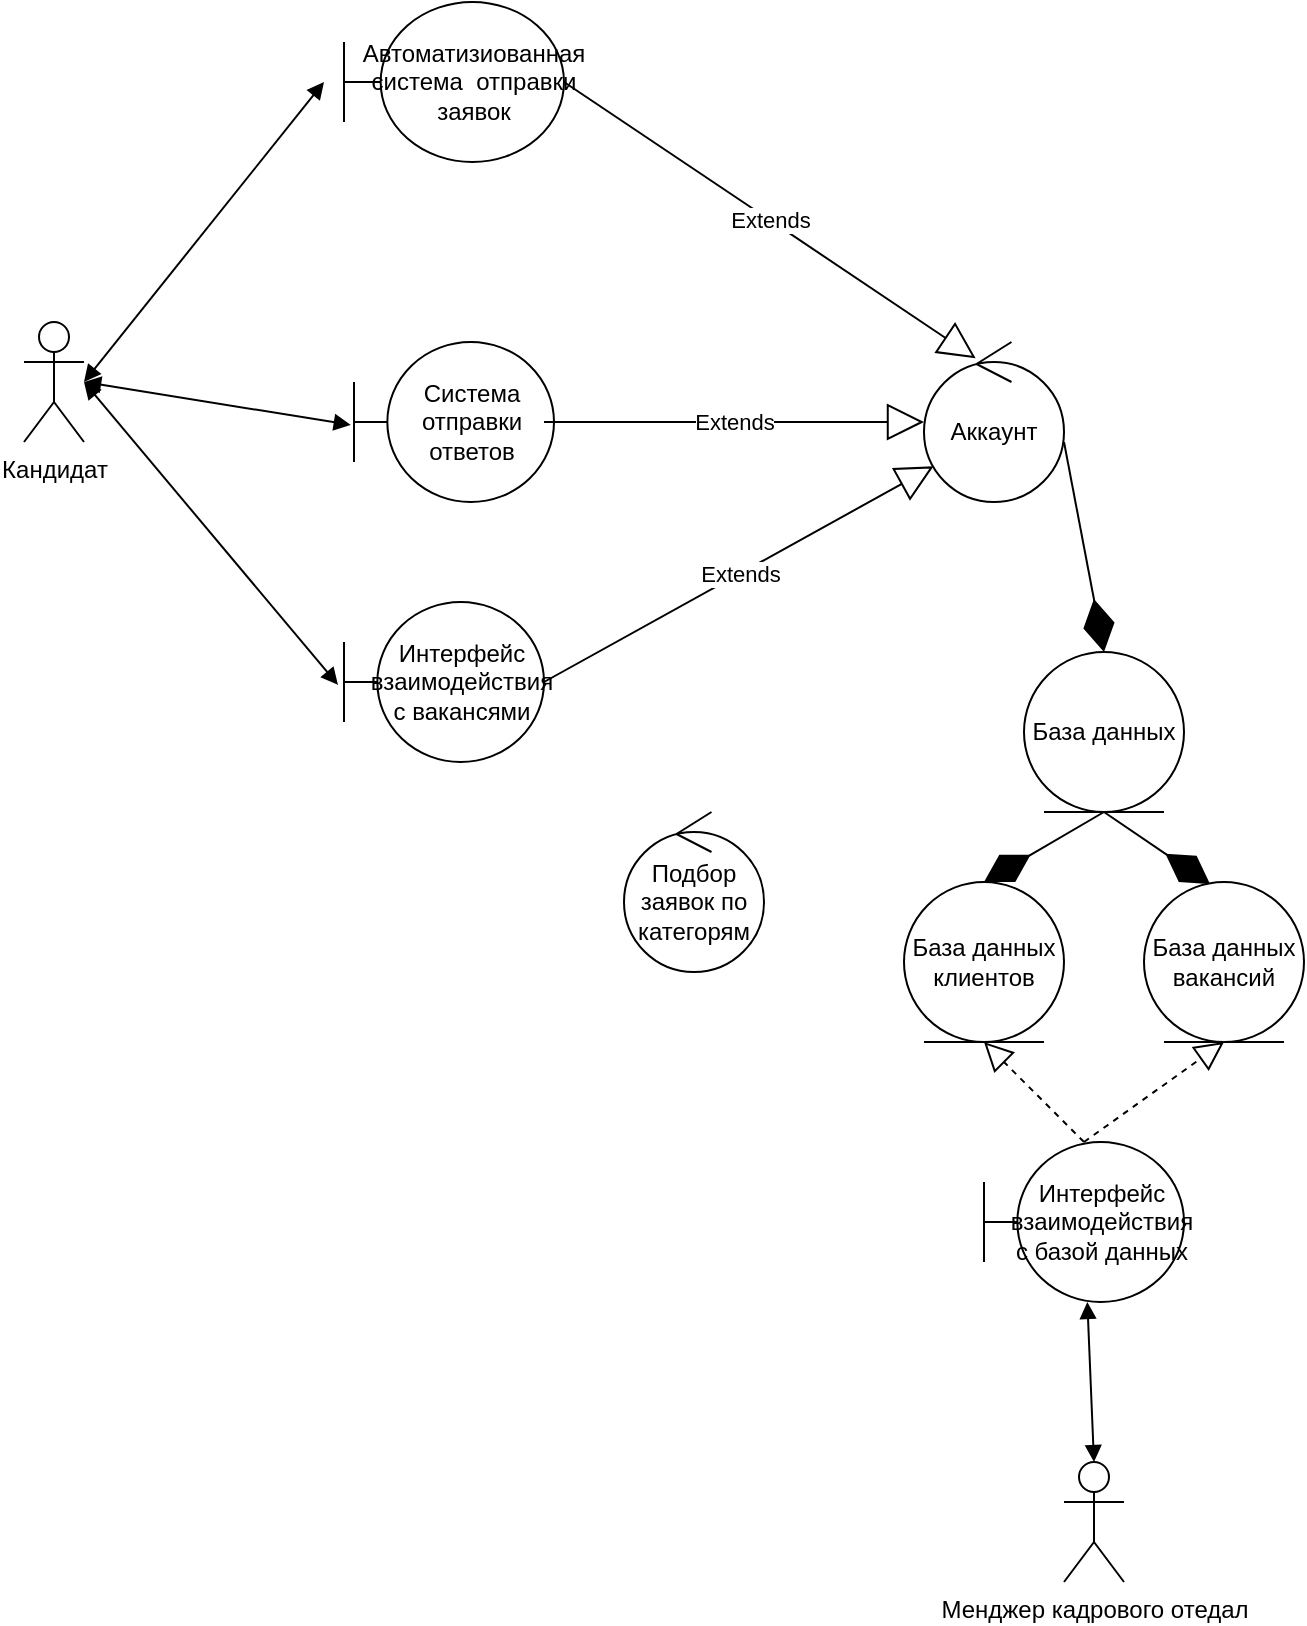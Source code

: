 <mxfile version="21.0.6" type="github">
  <diagram name="Страница 1" id="3Vng-rMggC7NnyUmlmvF">
    <mxGraphModel dx="796" dy="411" grid="1" gridSize="10" guides="1" tooltips="1" connect="1" arrows="1" fold="1" page="1" pageScale="1" pageWidth="827" pageHeight="1169" math="0" shadow="0">
      <root>
        <mxCell id="0" />
        <mxCell id="1" parent="0" />
        <mxCell id="OgM1AhuyftIS4sDw0Dng-1" value="Кандидат" style="shape=umlActor;verticalLabelPosition=bottom;verticalAlign=top;html=1;outlineConnect=0;" parent="1" vertex="1">
          <mxGeometry x="180" y="340" width="30" height="60" as="geometry" />
        </mxCell>
        <mxCell id="OgM1AhuyftIS4sDw0Dng-9" value="Аккаунт" style="ellipse;shape=umlControl;whiteSpace=wrap;html=1;shadow=0;" parent="1" vertex="1">
          <mxGeometry x="630" y="350" width="70" height="80" as="geometry" />
        </mxCell>
        <mxCell id="OgM1AhuyftIS4sDw0Dng-10" value="Автоматизиованная система&amp;nbsp; отправки заявок" style="shape=umlBoundary;whiteSpace=wrap;html=1;shadow=0;" parent="1" vertex="1">
          <mxGeometry x="340" y="180" width="110" height="80" as="geometry" />
        </mxCell>
        <mxCell id="OgM1AhuyftIS4sDw0Dng-12" value="Система отправки ответов" style="shape=umlBoundary;whiteSpace=wrap;html=1;shadow=0;" parent="1" vertex="1">
          <mxGeometry x="345" y="350" width="100" height="80" as="geometry" />
        </mxCell>
        <mxCell id="OgM1AhuyftIS4sDw0Dng-13" value="Интерфейс взаимодействия с вакансями" style="shape=umlBoundary;whiteSpace=wrap;html=1;shadow=0;" parent="1" vertex="1">
          <mxGeometry x="340" y="480" width="100" height="80" as="geometry" />
        </mxCell>
        <mxCell id="OgM1AhuyftIS4sDw0Dng-26" value="Extends" style="endArrow=block;endSize=16;endFill=0;html=1;rounded=0;entryX=0.369;entryY=0.101;entryDx=0;entryDy=0;entryPerimeter=0;" parent="1" target="OgM1AhuyftIS4sDw0Dng-9" edge="1">
          <mxGeometry width="160" relative="1" as="geometry">
            <mxPoint x="450" y="220" as="sourcePoint" />
            <mxPoint x="610" y="220" as="targetPoint" />
          </mxGeometry>
        </mxCell>
        <mxCell id="OgM1AhuyftIS4sDw0Dng-28" value="Extends" style="endArrow=block;endSize=16;endFill=0;html=1;rounded=0;" parent="1" target="OgM1AhuyftIS4sDw0Dng-9" edge="1">
          <mxGeometry width="160" relative="1" as="geometry">
            <mxPoint x="440" y="390" as="sourcePoint" />
            <mxPoint x="600" y="390" as="targetPoint" />
          </mxGeometry>
        </mxCell>
        <mxCell id="OgM1AhuyftIS4sDw0Dng-29" value="Extends" style="endArrow=block;endSize=16;endFill=0;html=1;rounded=0;entryX=0.068;entryY=0.777;entryDx=0;entryDy=0;entryPerimeter=0;" parent="1" target="OgM1AhuyftIS4sDw0Dng-9" edge="1">
          <mxGeometry width="160" relative="1" as="geometry">
            <mxPoint x="440" y="520" as="sourcePoint" />
            <mxPoint x="600" y="520" as="targetPoint" />
          </mxGeometry>
        </mxCell>
        <mxCell id="OgM1AhuyftIS4sDw0Dng-30" value="База данных" style="ellipse;shape=umlEntity;whiteSpace=wrap;html=1;shadow=0;" parent="1" vertex="1">
          <mxGeometry x="680" y="505" width="80" height="80" as="geometry" />
        </mxCell>
        <mxCell id="OgM1AhuyftIS4sDw0Dng-31" value="" style="endArrow=diamondThin;endFill=1;endSize=24;html=1;rounded=0;entryX=0.5;entryY=0;entryDx=0;entryDy=0;" parent="1" target="OgM1AhuyftIS4sDw0Dng-30" edge="1">
          <mxGeometry width="160" relative="1" as="geometry">
            <mxPoint x="700" y="400" as="sourcePoint" />
            <mxPoint x="860" y="400" as="targetPoint" />
          </mxGeometry>
        </mxCell>
        <mxCell id="OgM1AhuyftIS4sDw0Dng-33" value="" style="endArrow=block;startArrow=block;endFill=1;startFill=1;html=1;rounded=0;" parent="1" edge="1">
          <mxGeometry width="160" relative="1" as="geometry">
            <mxPoint x="210" y="370" as="sourcePoint" />
            <mxPoint x="330" y="220" as="targetPoint" />
          </mxGeometry>
        </mxCell>
        <mxCell id="OgM1AhuyftIS4sDw0Dng-34" value="" style="endArrow=block;startArrow=block;endFill=1;startFill=1;html=1;rounded=0;entryX=-0.016;entryY=0.518;entryDx=0;entryDy=0;entryPerimeter=0;" parent="1" target="OgM1AhuyftIS4sDw0Dng-12" edge="1">
          <mxGeometry width="160" relative="1" as="geometry">
            <mxPoint x="210" y="370" as="sourcePoint" />
            <mxPoint x="340" y="230" as="targetPoint" />
          </mxGeometry>
        </mxCell>
        <mxCell id="OgM1AhuyftIS4sDw0Dng-35" value="" style="endArrow=block;startArrow=block;endFill=1;startFill=1;html=1;rounded=0;entryX=-0.03;entryY=0.518;entryDx=0;entryDy=0;entryPerimeter=0;" parent="1" target="OgM1AhuyftIS4sDw0Dng-13" edge="1">
          <mxGeometry width="160" relative="1" as="geometry">
            <mxPoint x="210" y="370" as="sourcePoint" />
            <mxPoint x="353" y="401" as="targetPoint" />
          </mxGeometry>
        </mxCell>
        <mxCell id="OgM1AhuyftIS4sDw0Dng-38" value="Менджер кадрового отедал" style="shape=umlActor;verticalLabelPosition=bottom;verticalAlign=top;html=1;shadow=0;" parent="1" vertex="1">
          <mxGeometry x="700" y="910" width="30" height="60" as="geometry" />
        </mxCell>
        <mxCell id="GLsun_U-bw1sLAjE6OrZ-1" value="Подбор заявок по категорям" style="ellipse;shape=umlControl;whiteSpace=wrap;html=1;" vertex="1" parent="1">
          <mxGeometry x="480" y="585" width="70" height="80" as="geometry" />
        </mxCell>
        <mxCell id="GLsun_U-bw1sLAjE6OrZ-5" value="" style="endArrow=diamondThin;endFill=1;endSize=24;html=1;rounded=0;entryX=0.63;entryY=0.013;entryDx=0;entryDy=0;entryPerimeter=0;exitX=0.5;exitY=1;exitDx=0;exitDy=0;" edge="1" parent="1" source="OgM1AhuyftIS4sDw0Dng-30">
          <mxGeometry width="160" relative="1" as="geometry">
            <mxPoint x="720" y="580" as="sourcePoint" />
            <mxPoint x="773" y="621.04" as="targetPoint" />
          </mxGeometry>
        </mxCell>
        <mxCell id="GLsun_U-bw1sLAjE6OrZ-6" value="" style="endArrow=diamondThin;endFill=1;endSize=24;html=1;rounded=0;entryX=0.7;entryY=0;entryDx=0;entryDy=0;entryPerimeter=0;exitX=0.5;exitY=1;exitDx=0;exitDy=0;" edge="1" parent="1" source="OgM1AhuyftIS4sDw0Dng-30">
          <mxGeometry width="160" relative="1" as="geometry">
            <mxPoint x="730" y="590" as="sourcePoint" />
            <mxPoint x="660" y="620" as="targetPoint" />
          </mxGeometry>
        </mxCell>
        <mxCell id="GLsun_U-bw1sLAjE6OrZ-7" value="База данных клиентов" style="ellipse;shape=umlEntity;whiteSpace=wrap;html=1;" vertex="1" parent="1">
          <mxGeometry x="620" y="620" width="80" height="80" as="geometry" />
        </mxCell>
        <mxCell id="GLsun_U-bw1sLAjE6OrZ-8" value="База данных вакансий" style="ellipse;shape=umlEntity;whiteSpace=wrap;html=1;" vertex="1" parent="1">
          <mxGeometry x="740" y="620" width="80" height="80" as="geometry" />
        </mxCell>
        <mxCell id="GLsun_U-bw1sLAjE6OrZ-9" value="Интерфейс взаимодействия с базой данных" style="shape=umlBoundary;whiteSpace=wrap;html=1;" vertex="1" parent="1">
          <mxGeometry x="660" y="750" width="100" height="80" as="geometry" />
        </mxCell>
        <mxCell id="GLsun_U-bw1sLAjE6OrZ-11" value="" style="endArrow=block;dashed=1;endFill=0;endSize=12;html=1;rounded=0;exitX=0.5;exitY=0;exitDx=0;exitDy=0;exitPerimeter=0;entryX=0.5;entryY=1;entryDx=0;entryDy=0;" edge="1" parent="1" source="GLsun_U-bw1sLAjE6OrZ-9" target="GLsun_U-bw1sLAjE6OrZ-7">
          <mxGeometry width="160" relative="1" as="geometry">
            <mxPoint x="480" y="760" as="sourcePoint" />
            <mxPoint x="560" y="650" as="targetPoint" />
          </mxGeometry>
        </mxCell>
        <mxCell id="GLsun_U-bw1sLAjE6OrZ-12" value="" style="endArrow=block;dashed=1;endFill=0;endSize=12;html=1;rounded=0;entryX=0.5;entryY=1;entryDx=0;entryDy=0;" edge="1" parent="1" target="GLsun_U-bw1sLAjE6OrZ-8">
          <mxGeometry width="160" relative="1" as="geometry">
            <mxPoint x="710" y="750" as="sourcePoint" />
            <mxPoint x="670" y="710" as="targetPoint" />
          </mxGeometry>
        </mxCell>
        <mxCell id="GLsun_U-bw1sLAjE6OrZ-13" value="" style="endArrow=block;startArrow=block;endFill=1;startFill=1;html=1;rounded=0;entryX=0.5;entryY=0;entryDx=0;entryDy=0;entryPerimeter=0;" edge="1" parent="1" source="GLsun_U-bw1sLAjE6OrZ-9" target="OgM1AhuyftIS4sDw0Dng-38">
          <mxGeometry width="160" relative="1" as="geometry">
            <mxPoint x="307" y="729" as="sourcePoint" />
            <mxPoint x="440" y="750" as="targetPoint" />
          </mxGeometry>
        </mxCell>
      </root>
    </mxGraphModel>
  </diagram>
</mxfile>
